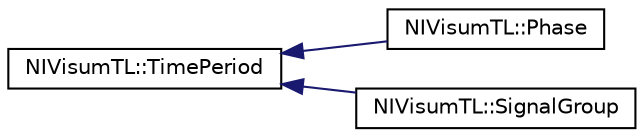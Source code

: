digraph "Graphical Class Hierarchy"
{
  edge [fontname="Helvetica",fontsize="10",labelfontname="Helvetica",labelfontsize="10"];
  node [fontname="Helvetica",fontsize="10",shape=record];
  rankdir="LR";
  Node0 [label="NIVisumTL::TimePeriod",height=0.2,width=0.4,color="black", fillcolor="white", style="filled",URL="$d9/d83/class_n_i_visum_t_l_1_1_time_period.html",tooltip="A time period with a start and an end time. "];
  Node0 -> Node1 [dir="back",color="midnightblue",fontsize="10",style="solid",fontname="Helvetica"];
  Node1 [label="NIVisumTL::Phase",height=0.2,width=0.4,color="black", fillcolor="white", style="filled",URL="$d4/d3c/class_n_i_visum_t_l_1_1_phase.html",tooltip="A phase. "];
  Node0 -> Node2 [dir="back",color="midnightblue",fontsize="10",style="solid",fontname="Helvetica"];
  Node2 [label="NIVisumTL::SignalGroup",height=0.2,width=0.4,color="black", fillcolor="white", style="filled",URL="$dd/dde/class_n_i_visum_t_l_1_1_signal_group.html",tooltip="A signal group can be defined either by a time period or by phases. "];
}
